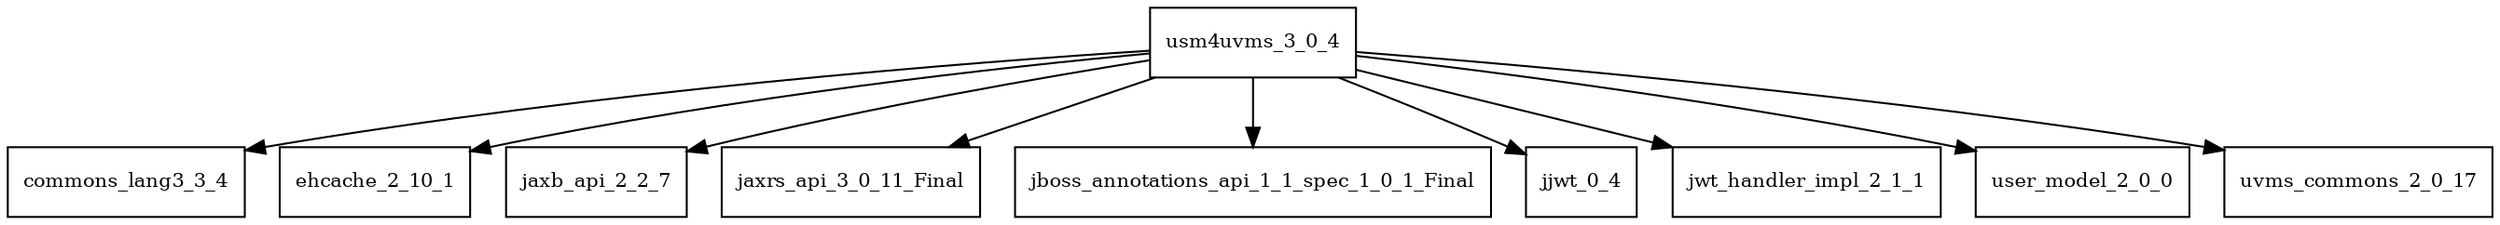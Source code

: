 digraph usm4uvms_3_0_4_dependencies {
  node [shape = box, fontsize=10.0];
  usm4uvms_3_0_4 -> commons_lang3_3_4;
  usm4uvms_3_0_4 -> ehcache_2_10_1;
  usm4uvms_3_0_4 -> jaxb_api_2_2_7;
  usm4uvms_3_0_4 -> jaxrs_api_3_0_11_Final;
  usm4uvms_3_0_4 -> jboss_annotations_api_1_1_spec_1_0_1_Final;
  usm4uvms_3_0_4 -> jjwt_0_4;
  usm4uvms_3_0_4 -> jwt_handler_impl_2_1_1;
  usm4uvms_3_0_4 -> user_model_2_0_0;
  usm4uvms_3_0_4 -> uvms_commons_2_0_17;
}
